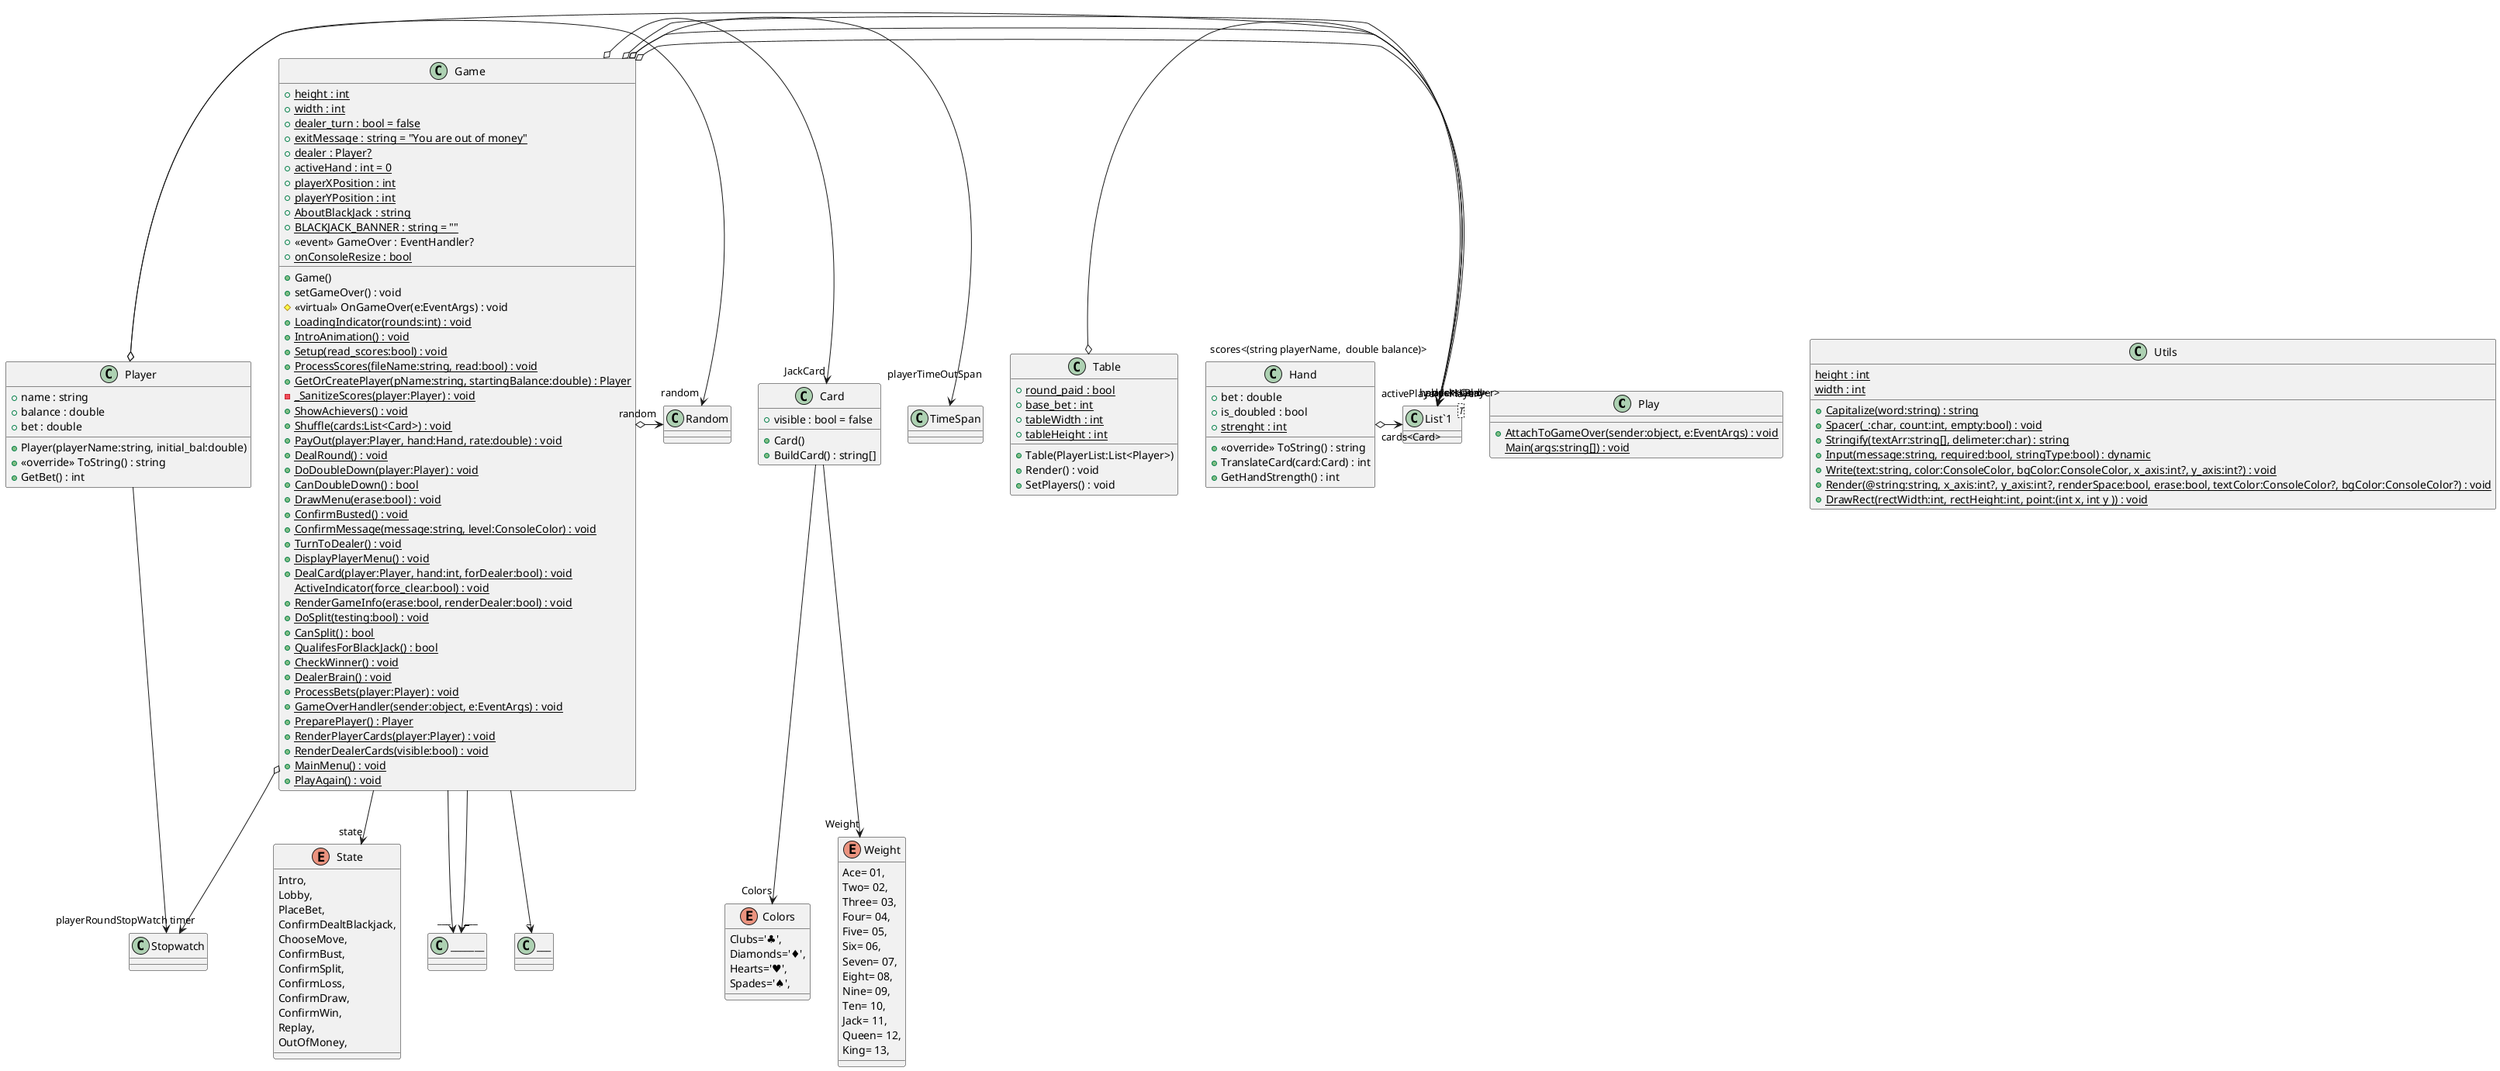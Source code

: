 @startuml
class Play {
    + {static} AttachToGameOver(sender:object, e:EventArgs) : void
    {static} Main(args:string[]) : void
}
class Game {
    + {static} height : int
    + {static} width : int
    + {static} dealer_turn : bool = false
    + {static} exitMessage : string = "You are out of money"
    + {static} dealer : Player?
    + {static} activeHand : int = 0
    + {static} playerXPosition : int
    + {static} playerYPosition : int
    + {static} AboutBlackJack : string
    + {static} BLACKJACK_BANNER : string = ""
    + Game()
    +  <<event>> GameOver : EventHandler? 
    + setGameOver() : void
    # <<virtual>> OnGameOver(e:EventArgs) : void
    + {static} onConsoleResize : bool
    + {static} LoadingIndicator(rounds:int) : void
    + {static} IntroAnimation() : void
    + {static} Setup(read_scores:bool) : void
    + {static} ProcessScores(fileName:string, read:bool) : void
    + {static} GetOrCreatePlayer(pName:string, startingBalance:double) : Player
    - {static} _SanitizeScores(player:Player) : void
    + {static} ShowAchievers() : void
    + {static} Shuffle(cards:List<Card>) : void
    + {static} PayOut(player:Player, hand:Hand, rate:double) : void
    + {static} DealRound() : void
    + {static} DoDoubleDown(player:Player) : void
    + {static} CanDoubleDown() : bool
    + {static} DrawMenu(erase:bool) : void
    + {static} ConfirmBusted() : void
    + {static} ConfirmMessage(message:string, level:ConsoleColor) : void
    + {static} TurnToDealer() : void
    + {static} DisplayPlayerMenu() : void
    + {static} DealCard(player:Player, hand:int, forDealer:bool) : void
    {static} ActiveIndicator(force_clear:bool) : void
    + {static} RenderGameInfo(erase:bool, renderDealer:bool) : void
    + {static} DoSplit(testing:bool) : void
    + {static} CanSplit() : bool
    + {static} QualifesForBlackJack() : bool
    + {static} CheckWinner() : void
    + {static} DealerBrain() : void
    + {static} ProcessBets(player:Player) : void
    + {static} GameOverHandler(sender:object, e:EventArgs) : void
    + {static} PreparePlayer() : Player
    + {static} RenderPlayerCards(player:Player) : void
    + {static} RenderDealerCards(visible:bool) : void
    + {static} MainMenu() : void
    + {static} PlayAgain() : void
}
class "List`1"<T> {
}
Game o-> "scores<(string playerName,  double balance)>" "List`1"
Game o-> "playerTimeOutSpan" TimeSpan
Game o-> "activePlayers<Player>" "List`1"
Game o-> "JackCard" Card
Game o-> "playerRoundStopWatch" Stopwatch
Game o-> "random" Random
Game o-> "deck<Card>" "List`1"
Game --> "state" State
Game --> "___" _______
Game --> "_______" _______
Game --> "_" ___
enum Colors {
    Clubs='♣',
    Diamonds='♦',
    Hearts='♥',
    Spades='♠',
}
enum Weight {
    Ace= 01,
    Two= 02,
    Three= 03,
    Four= 04,
    Five= 05,
    Six= 06,
    Seven= 07,
    Eight= 08,
    Nine= 09,
    Ten= 10,
    Jack= 11,
    Queen= 12,
    King= 13,
}
enum State {
    Intro,
    Lobby,
    PlaceBet,
    ConfirmDealtBlackjack,
    ChooseMove,
    ConfirmBust,
    ConfirmSplit,
    ConfirmLoss,
    ConfirmDraw,
    ConfirmWin,
    Replay,
    OutOfMoney,
}
class Table {
    + {static} round_paid : bool
    + {static} base_bet : int
    + {static} tableWidth : int
    + {static} tableHeight : int
    + Table(PlayerList:List<Player>)
    + Render() : void
    + SetPlayers() : void
}
class "List`1"<T> {
}
Table o-> "players<Player>" "List`1"
class Hand {
    + bet : double
    + is_doubled : bool
    + {static} strenght : int
    + <<override>> ToString() : string
    + TranslateCard(card:Card) : int
    + GetHandStrength() : int
}
class "List`1"<T> {
}
Hand o-> "cards<Card>" "List`1"
class Card {
    + visible : bool = false
    + Card()
    + BuildCard() : string[]
}
Card --> "Colors" Colors
Card --> "Weight" Weight
class Player {
    + name : string
    + balance : double
    + bet : double
    + Player(playerName:string, initial_bal:double)
    + <<override>> ToString() : string
    + GetBet() : int
}
class "List`1"<T> {
}
Player --> "timer" Stopwatch
Player o-> "random" Random
Player o-> "hands<Hand>" "List`1"
class Utils {
    {static} height : int
    {static} width : int
    + {static} Capitalize(word:string) : string
    + {static} Spacer(_:char, count:int, empty:bool) : void
    + {static} Stringify(textArr:string[], delimeter:char) : string
    + {static} Input(message:string, required:bool, stringType:bool) : dynamic
    + {static} Write(text:string, color:ConsoleColor, bgColor:ConsoleColor, x_axis:int?, y_axis:int?) : void
    + {static} Render(@string:string, x_axis:int?, y_axis:int?, renderSpace:bool, erase:bool, textColor:ConsoleColor?, bgColor:ConsoleColor?) : void
    + {static} DrawRect(rectWidth:int, rectHeight:int, point:(int x, int y )) : void
}
@enduml
